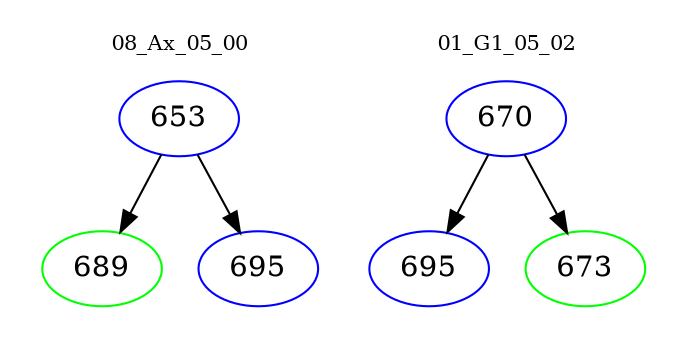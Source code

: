 digraph{
subgraph cluster_0 {
color = white
label = "08_Ax_05_00";
fontsize=10;
T0_653 [label="653", color="blue"]
T0_653 -> T0_689 [color="black"]
T0_689 [label="689", color="green"]
T0_653 -> T0_695 [color="black"]
T0_695 [label="695", color="blue"]
}
subgraph cluster_1 {
color = white
label = "01_G1_05_02";
fontsize=10;
T1_670 [label="670", color="blue"]
T1_670 -> T1_695 [color="black"]
T1_695 [label="695", color="blue"]
T1_670 -> T1_673 [color="black"]
T1_673 [label="673", color="green"]
}
}
